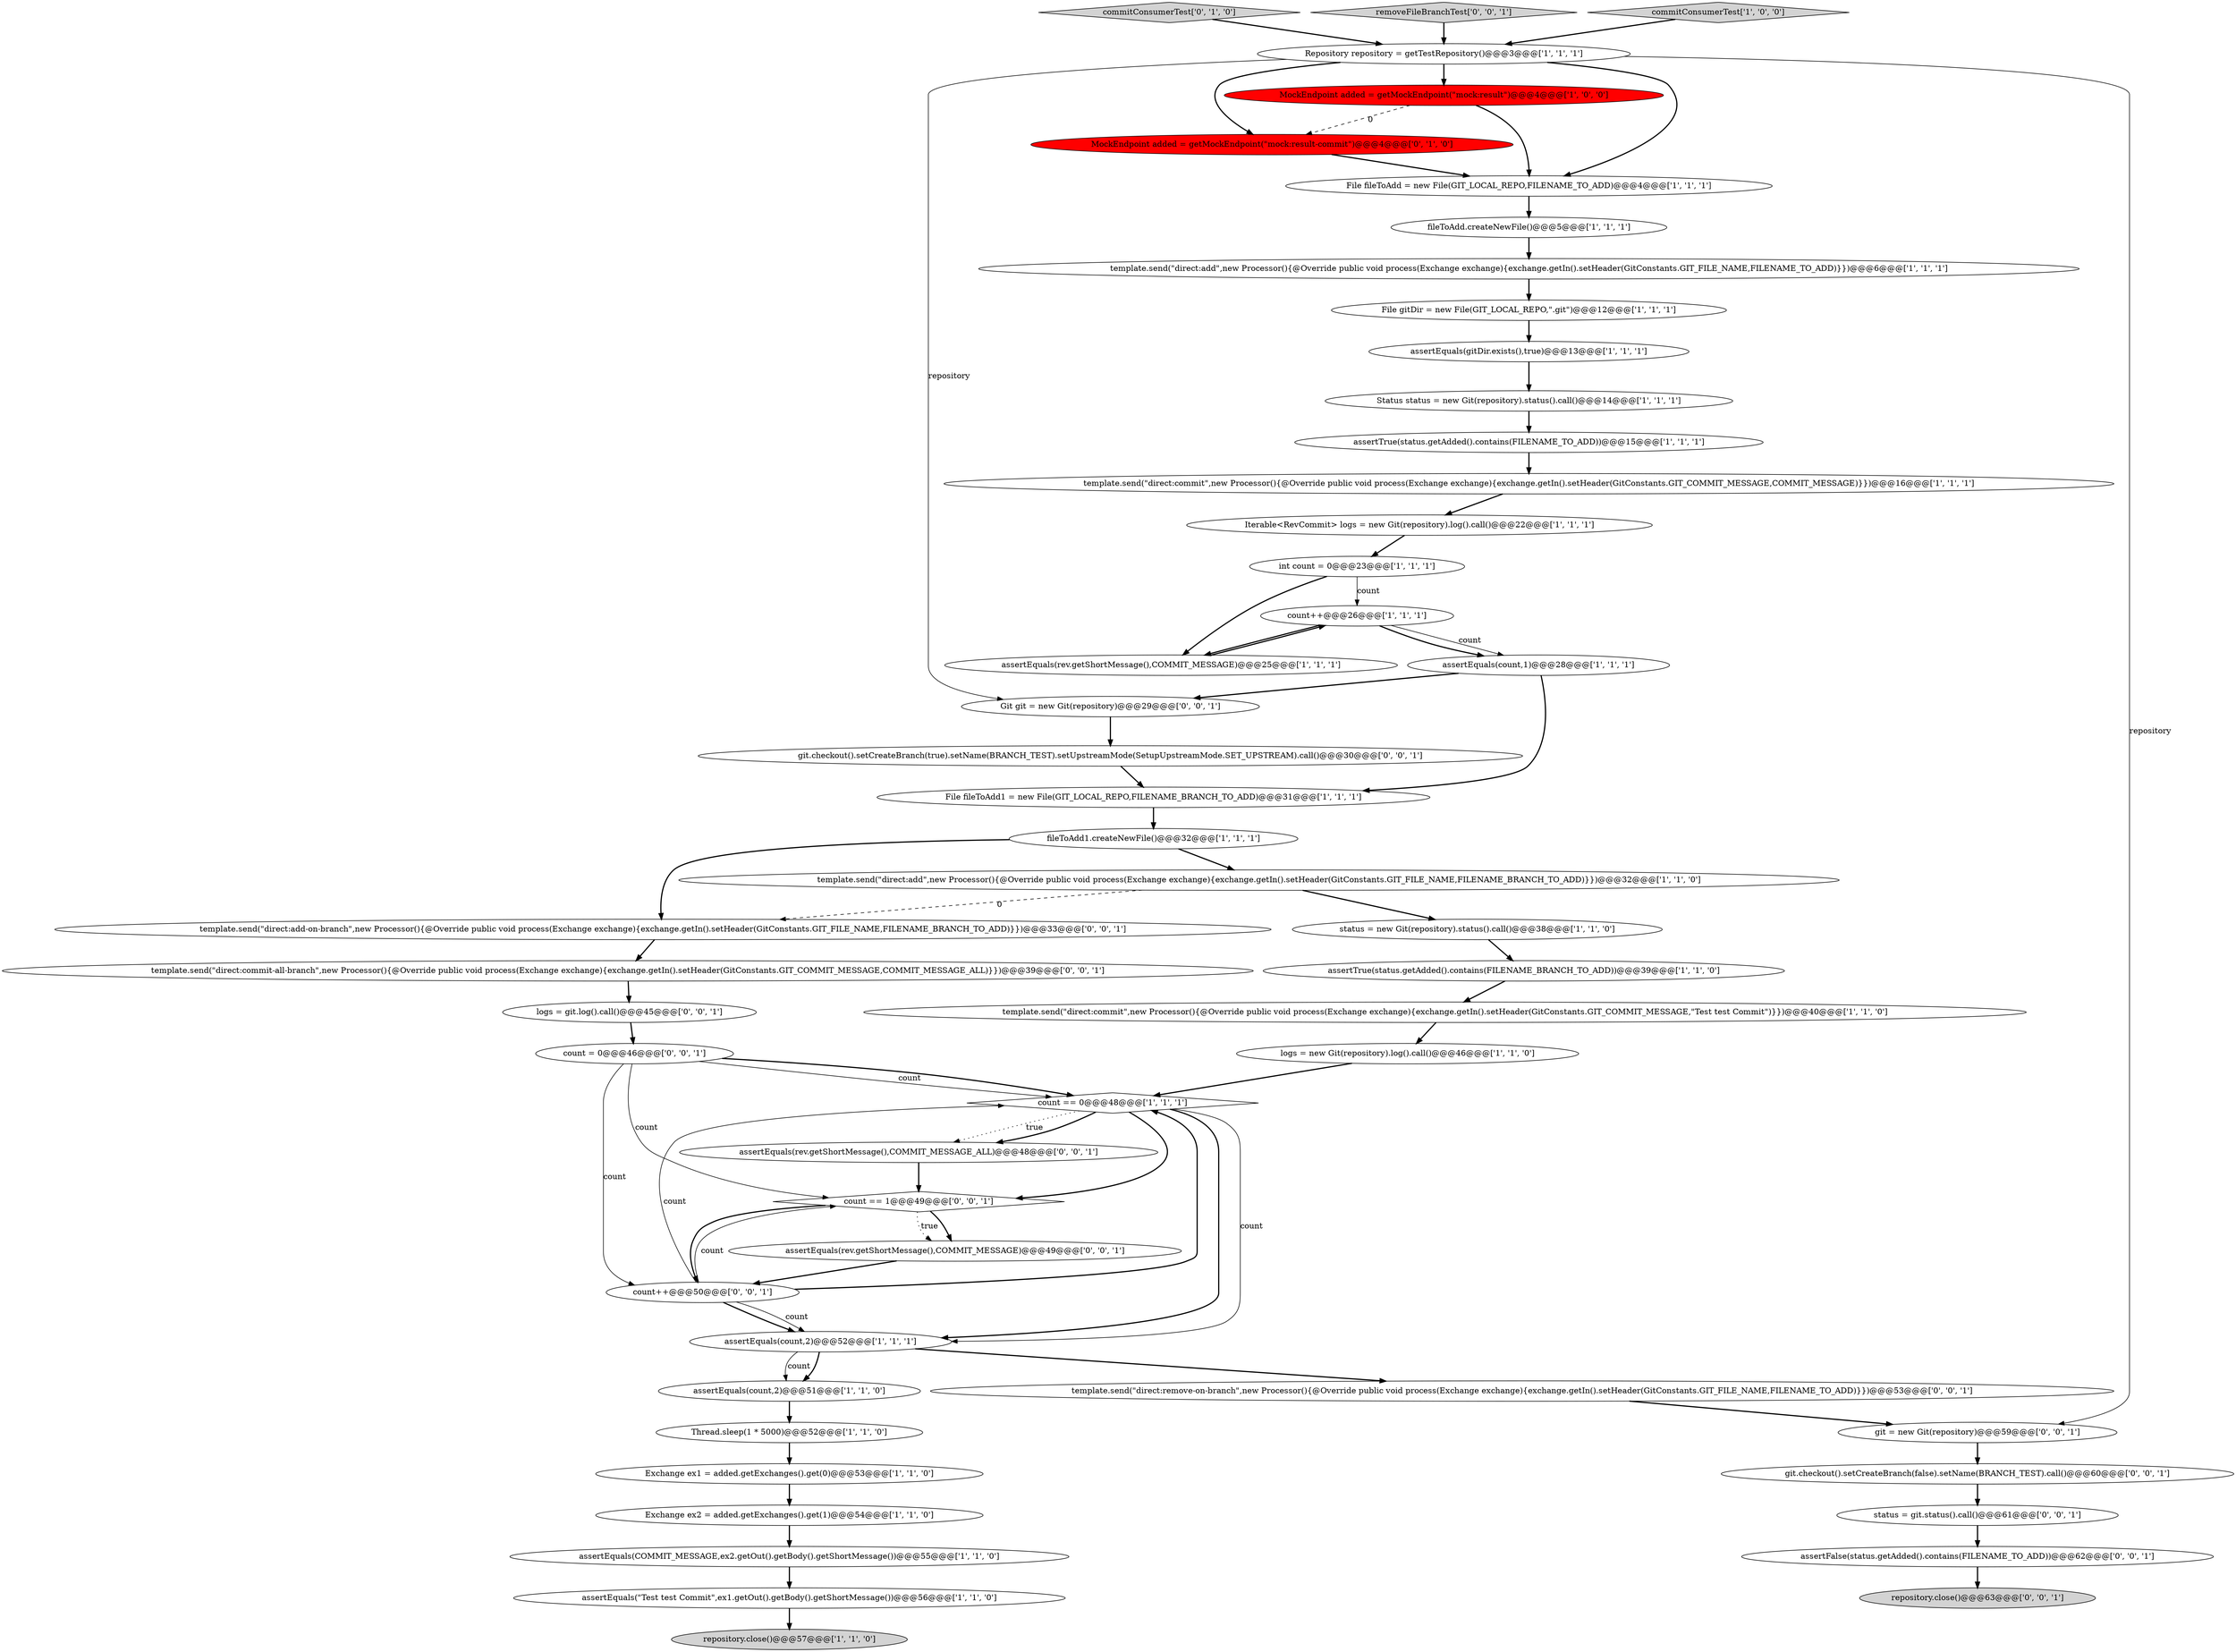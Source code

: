 digraph {
27 [style = filled, label = "template.send(\"direct:add\",new Processor(){@Override public void process(Exchange exchange){exchange.getIn().setHeader(GitConstants.GIT_FILE_NAME,FILENAME_BRANCH_TO_ADD)}})@@@32@@@['1', '1', '0']", fillcolor = white, shape = ellipse image = "AAA0AAABBB1BBB"];
7 [style = filled, label = "Repository repository = getTestRepository()@@@3@@@['1', '1', '1']", fillcolor = white, shape = ellipse image = "AAA0AAABBB1BBB"];
10 [style = filled, label = "Exchange ex2 = added.getExchanges().get(1)@@@54@@@['1', '1', '0']", fillcolor = white, shape = ellipse image = "AAA0AAABBB1BBB"];
23 [style = filled, label = "assertTrue(status.getAdded().contains(FILENAME_BRANCH_TO_ADD))@@@39@@@['1', '1', '0']", fillcolor = white, shape = ellipse image = "AAA0AAABBB1BBB"];
15 [style = filled, label = "assertEquals(count,2)@@@51@@@['1', '1', '0']", fillcolor = white, shape = ellipse image = "AAA0AAABBB1BBB"];
1 [style = filled, label = "template.send(\"direct:add\",new Processor(){@Override public void process(Exchange exchange){exchange.getIn().setHeader(GitConstants.GIT_FILE_NAME,FILENAME_TO_ADD)}})@@@6@@@['1', '1', '1']", fillcolor = white, shape = ellipse image = "AAA0AAABBB1BBB"];
11 [style = filled, label = "status = new Git(repository).status().call()@@@38@@@['1', '1', '0']", fillcolor = white, shape = ellipse image = "AAA0AAABBB1BBB"];
25 [style = filled, label = "repository.close()@@@57@@@['1', '1', '0']", fillcolor = lightgray, shape = ellipse image = "AAA0AAABBB1BBB"];
37 [style = filled, label = "assertEquals(rev.getShortMessage(),COMMIT_MESSAGE_ALL)@@@48@@@['0', '0', '1']", fillcolor = white, shape = ellipse image = "AAA0AAABBB3BBB"];
12 [style = filled, label = "template.send(\"direct:commit\",new Processor(){@Override public void process(Exchange exchange){exchange.getIn().setHeader(GitConstants.GIT_COMMIT_MESSAGE,\"Test test Commit\")}})@@@40@@@['1', '1', '0']", fillcolor = white, shape = ellipse image = "AAA0AAABBB1BBB"];
22 [style = filled, label = "assertEquals(count,1)@@@28@@@['1', '1', '1']", fillcolor = white, shape = ellipse image = "AAA0AAABBB1BBB"];
8 [style = filled, label = "File fileToAdd1 = new File(GIT_LOCAL_REPO,FILENAME_BRANCH_TO_ADD)@@@31@@@['1', '1', '1']", fillcolor = white, shape = ellipse image = "AAA0AAABBB1BBB"];
20 [style = filled, label = "Status status = new Git(repository).status().call()@@@14@@@['1', '1', '1']", fillcolor = white, shape = ellipse image = "AAA0AAABBB1BBB"];
4 [style = filled, label = "MockEndpoint added = getMockEndpoint(\"mock:result\")@@@4@@@['1', '0', '0']", fillcolor = red, shape = ellipse image = "AAA1AAABBB1BBB"];
43 [style = filled, label = "assertEquals(rev.getShortMessage(),COMMIT_MESSAGE)@@@49@@@['0', '0', '1']", fillcolor = white, shape = ellipse image = "AAA0AAABBB3BBB"];
36 [style = filled, label = "status = git.status().call()@@@61@@@['0', '0', '1']", fillcolor = white, shape = ellipse image = "AAA0AAABBB3BBB"];
2 [style = filled, label = "Exchange ex1 = added.getExchanges().get(0)@@@53@@@['1', '1', '0']", fillcolor = white, shape = ellipse image = "AAA0AAABBB1BBB"];
3 [style = filled, label = "template.send(\"direct:commit\",new Processor(){@Override public void process(Exchange exchange){exchange.getIn().setHeader(GitConstants.GIT_COMMIT_MESSAGE,COMMIT_MESSAGE)}})@@@16@@@['1', '1', '1']", fillcolor = white, shape = ellipse image = "AAA0AAABBB1BBB"];
5 [style = filled, label = "logs = new Git(repository).log().call()@@@46@@@['1', '1', '0']", fillcolor = white, shape = ellipse image = "AAA0AAABBB1BBB"];
21 [style = filled, label = "File gitDir = new File(GIT_LOCAL_REPO,\".git\")@@@12@@@['1', '1', '1']", fillcolor = white, shape = ellipse image = "AAA0AAABBB1BBB"];
41 [style = filled, label = "logs = git.log().call()@@@45@@@['0', '0', '1']", fillcolor = white, shape = ellipse image = "AAA0AAABBB3BBB"];
33 [style = filled, label = "commitConsumerTest['0', '1', '0']", fillcolor = lightgray, shape = diamond image = "AAA0AAABBB2BBB"];
31 [style = filled, label = "count++@@@26@@@['1', '1', '1']", fillcolor = white, shape = ellipse image = "AAA0AAABBB1BBB"];
50 [style = filled, label = "assertFalse(status.getAdded().contains(FILENAME_TO_ADD))@@@62@@@['0', '0', '1']", fillcolor = white, shape = ellipse image = "AAA0AAABBB3BBB"];
32 [style = filled, label = "MockEndpoint added = getMockEndpoint(\"mock:result-commit\")@@@4@@@['0', '1', '0']", fillcolor = red, shape = ellipse image = "AAA1AAABBB2BBB"];
24 [style = filled, label = "int count = 0@@@23@@@['1', '1', '1']", fillcolor = white, shape = ellipse image = "AAA0AAABBB1BBB"];
34 [style = filled, label = "git.checkout().setCreateBranch(false).setName(BRANCH_TEST).call()@@@60@@@['0', '0', '1']", fillcolor = white, shape = ellipse image = "AAA0AAABBB3BBB"];
40 [style = filled, label = "git.checkout().setCreateBranch(true).setName(BRANCH_TEST).setUpstreamMode(SetupUpstreamMode.SET_UPSTREAM).call()@@@30@@@['0', '0', '1']", fillcolor = white, shape = ellipse image = "AAA0AAABBB3BBB"];
49 [style = filled, label = "count == 1@@@49@@@['0', '0', '1']", fillcolor = white, shape = diamond image = "AAA0AAABBB3BBB"];
0 [style = filled, label = "assertEquals(count,2)@@@52@@@['1', '1', '1']", fillcolor = white, shape = ellipse image = "AAA0AAABBB1BBB"];
26 [style = filled, label = "fileToAdd.createNewFile()@@@5@@@['1', '1', '1']", fillcolor = white, shape = ellipse image = "AAA0AAABBB1BBB"];
44 [style = filled, label = "repository.close()@@@63@@@['0', '0', '1']", fillcolor = lightgray, shape = ellipse image = "AAA0AAABBB3BBB"];
13 [style = filled, label = "assertEquals(gitDir.exists(),true)@@@13@@@['1', '1', '1']", fillcolor = white, shape = ellipse image = "AAA0AAABBB1BBB"];
47 [style = filled, label = "removeFileBranchTest['0', '0', '1']", fillcolor = lightgray, shape = diamond image = "AAA0AAABBB3BBB"];
16 [style = filled, label = "assertTrue(status.getAdded().contains(FILENAME_TO_ADD))@@@15@@@['1', '1', '1']", fillcolor = white, shape = ellipse image = "AAA0AAABBB1BBB"];
39 [style = filled, label = "git = new Git(repository)@@@59@@@['0', '0', '1']", fillcolor = white, shape = ellipse image = "AAA0AAABBB3BBB"];
29 [style = filled, label = "assertEquals(\"Test test Commit\",ex1.getOut().getBody().getShortMessage())@@@56@@@['1', '1', '0']", fillcolor = white, shape = ellipse image = "AAA0AAABBB1BBB"];
38 [style = filled, label = "count++@@@50@@@['0', '0', '1']", fillcolor = white, shape = ellipse image = "AAA0AAABBB3BBB"];
30 [style = filled, label = "File fileToAdd = new File(GIT_LOCAL_REPO,FILENAME_TO_ADD)@@@4@@@['1', '1', '1']", fillcolor = white, shape = ellipse image = "AAA0AAABBB1BBB"];
9 [style = filled, label = "Iterable<RevCommit> logs = new Git(repository).log().call()@@@22@@@['1', '1', '1']", fillcolor = white, shape = ellipse image = "AAA0AAABBB1BBB"];
35 [style = filled, label = "Git git = new Git(repository)@@@29@@@['0', '0', '1']", fillcolor = white, shape = ellipse image = "AAA0AAABBB3BBB"];
19 [style = filled, label = "fileToAdd1.createNewFile()@@@32@@@['1', '1', '1']", fillcolor = white, shape = ellipse image = "AAA0AAABBB1BBB"];
48 [style = filled, label = "template.send(\"direct:add-on-branch\",new Processor(){@Override public void process(Exchange exchange){exchange.getIn().setHeader(GitConstants.GIT_FILE_NAME,FILENAME_BRANCH_TO_ADD)}})@@@33@@@['0', '0', '1']", fillcolor = white, shape = ellipse image = "AAA0AAABBB3BBB"];
17 [style = filled, label = "count == 0@@@48@@@['1', '1', '1']", fillcolor = white, shape = diamond image = "AAA0AAABBB1BBB"];
14 [style = filled, label = "Thread.sleep(1 * 5000)@@@52@@@['1', '1', '0']", fillcolor = white, shape = ellipse image = "AAA0AAABBB1BBB"];
6 [style = filled, label = "commitConsumerTest['1', '0', '0']", fillcolor = lightgray, shape = diamond image = "AAA0AAABBB1BBB"];
45 [style = filled, label = "template.send(\"direct:remove-on-branch\",new Processor(){@Override public void process(Exchange exchange){exchange.getIn().setHeader(GitConstants.GIT_FILE_NAME,FILENAME_TO_ADD)}})@@@53@@@['0', '0', '1']", fillcolor = white, shape = ellipse image = "AAA0AAABBB3BBB"];
28 [style = filled, label = "assertEquals(rev.getShortMessage(),COMMIT_MESSAGE)@@@25@@@['1', '1', '1']", fillcolor = white, shape = ellipse image = "AAA0AAABBB1BBB"];
46 [style = filled, label = "template.send(\"direct:commit-all-branch\",new Processor(){@Override public void process(Exchange exchange){exchange.getIn().setHeader(GitConstants.GIT_COMMIT_MESSAGE,COMMIT_MESSAGE_ALL)}})@@@39@@@['0', '0', '1']", fillcolor = white, shape = ellipse image = "AAA0AAABBB3BBB"];
42 [style = filled, label = "count = 0@@@46@@@['0', '0', '1']", fillcolor = white, shape = ellipse image = "AAA0AAABBB3BBB"];
18 [style = filled, label = "assertEquals(COMMIT_MESSAGE,ex2.getOut().getBody().getShortMessage())@@@55@@@['1', '1', '0']", fillcolor = white, shape = ellipse image = "AAA0AAABBB1BBB"];
33->7 [style = bold, label=""];
38->49 [style = solid, label="count"];
16->3 [style = bold, label=""];
24->28 [style = bold, label=""];
10->18 [style = bold, label=""];
7->32 [style = bold, label=""];
31->22 [style = solid, label="count"];
31->22 [style = bold, label=""];
12->5 [style = bold, label=""];
19->48 [style = bold, label=""];
15->14 [style = bold, label=""];
37->49 [style = bold, label=""];
7->30 [style = bold, label=""];
0->45 [style = bold, label=""];
47->7 [style = bold, label=""];
7->35 [style = solid, label="repository"];
8->19 [style = bold, label=""];
39->34 [style = bold, label=""];
28->31 [style = bold, label=""];
26->1 [style = bold, label=""];
42->17 [style = bold, label=""];
30->26 [style = bold, label=""];
50->44 [style = bold, label=""];
38->0 [style = solid, label="count"];
42->17 [style = solid, label="count"];
29->25 [style = bold, label=""];
49->38 [style = bold, label=""];
17->0 [style = solid, label="count"];
42->49 [style = solid, label="count"];
7->4 [style = bold, label=""];
7->39 [style = solid, label="repository"];
2->10 [style = bold, label=""];
5->17 [style = bold, label=""];
32->30 [style = bold, label=""];
17->37 [style = bold, label=""];
49->43 [style = bold, label=""];
0->15 [style = bold, label=""];
46->41 [style = bold, label=""];
38->17 [style = solid, label="count"];
48->46 [style = bold, label=""];
22->8 [style = bold, label=""];
3->9 [style = bold, label=""];
4->32 [style = dashed, label="0"];
35->40 [style = bold, label=""];
18->29 [style = bold, label=""];
17->0 [style = bold, label=""];
43->38 [style = bold, label=""];
20->16 [style = bold, label=""];
4->30 [style = bold, label=""];
27->11 [style = bold, label=""];
17->49 [style = bold, label=""];
1->21 [style = bold, label=""];
19->27 [style = bold, label=""];
34->36 [style = bold, label=""];
38->0 [style = bold, label=""];
42->38 [style = solid, label="count"];
23->12 [style = bold, label=""];
14->2 [style = bold, label=""];
36->50 [style = bold, label=""];
31->28 [style = bold, label=""];
17->37 [style = dotted, label="true"];
6->7 [style = bold, label=""];
22->35 [style = bold, label=""];
38->17 [style = bold, label=""];
11->23 [style = bold, label=""];
0->15 [style = solid, label="count"];
27->48 [style = dashed, label="0"];
9->24 [style = bold, label=""];
41->42 [style = bold, label=""];
49->43 [style = dotted, label="true"];
45->39 [style = bold, label=""];
40->8 [style = bold, label=""];
21->13 [style = bold, label=""];
13->20 [style = bold, label=""];
24->31 [style = solid, label="count"];
}
